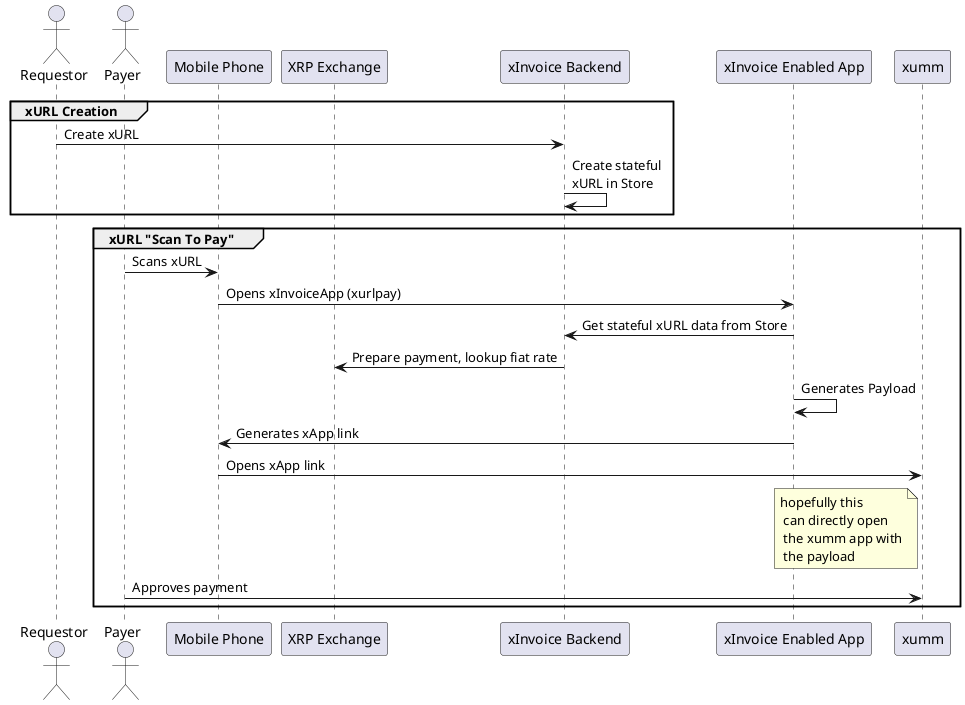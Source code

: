 @startuml xumm_xurl_sequence

actor Requestor as Requestor
actor Payer as Payer
participant "Mobile Phone" as Mobile
participant "XRP Exchange" as Exchange
participant "xInvoice Backend" as xInvoiceBackend
participant "xInvoice Enabled App" as xInvoiceApp
participant "xumm" as XUMM

group xURL Creation
    Requestor -> xInvoiceBackend: Create xURL
    xInvoiceBackend -> xInvoiceBackend: Create stateful\nxURL in Store
end

group xURL "Scan To Pay"
    Payer-> Mobile: Scans xURL
    Mobile -> xInvoiceApp: Opens xInvoiceApp (xurlpay)
    xInvoiceApp -> xInvoiceBackend: Get stateful xURL data from Store
    xInvoiceBackend -> Exchange: Prepare payment, lookup fiat rate
    xInvoiceApp -> xInvoiceApp: Generates Payload
    xInvoiceApp -> Mobile: Generates xApp link
    Mobile -> XUMM: Opens xApp link
    note left of XUMM: hopefully this\n can directly open\n the xumm app with\n the payload
    Payer -> XUMM: Approves payment
end

@enduml